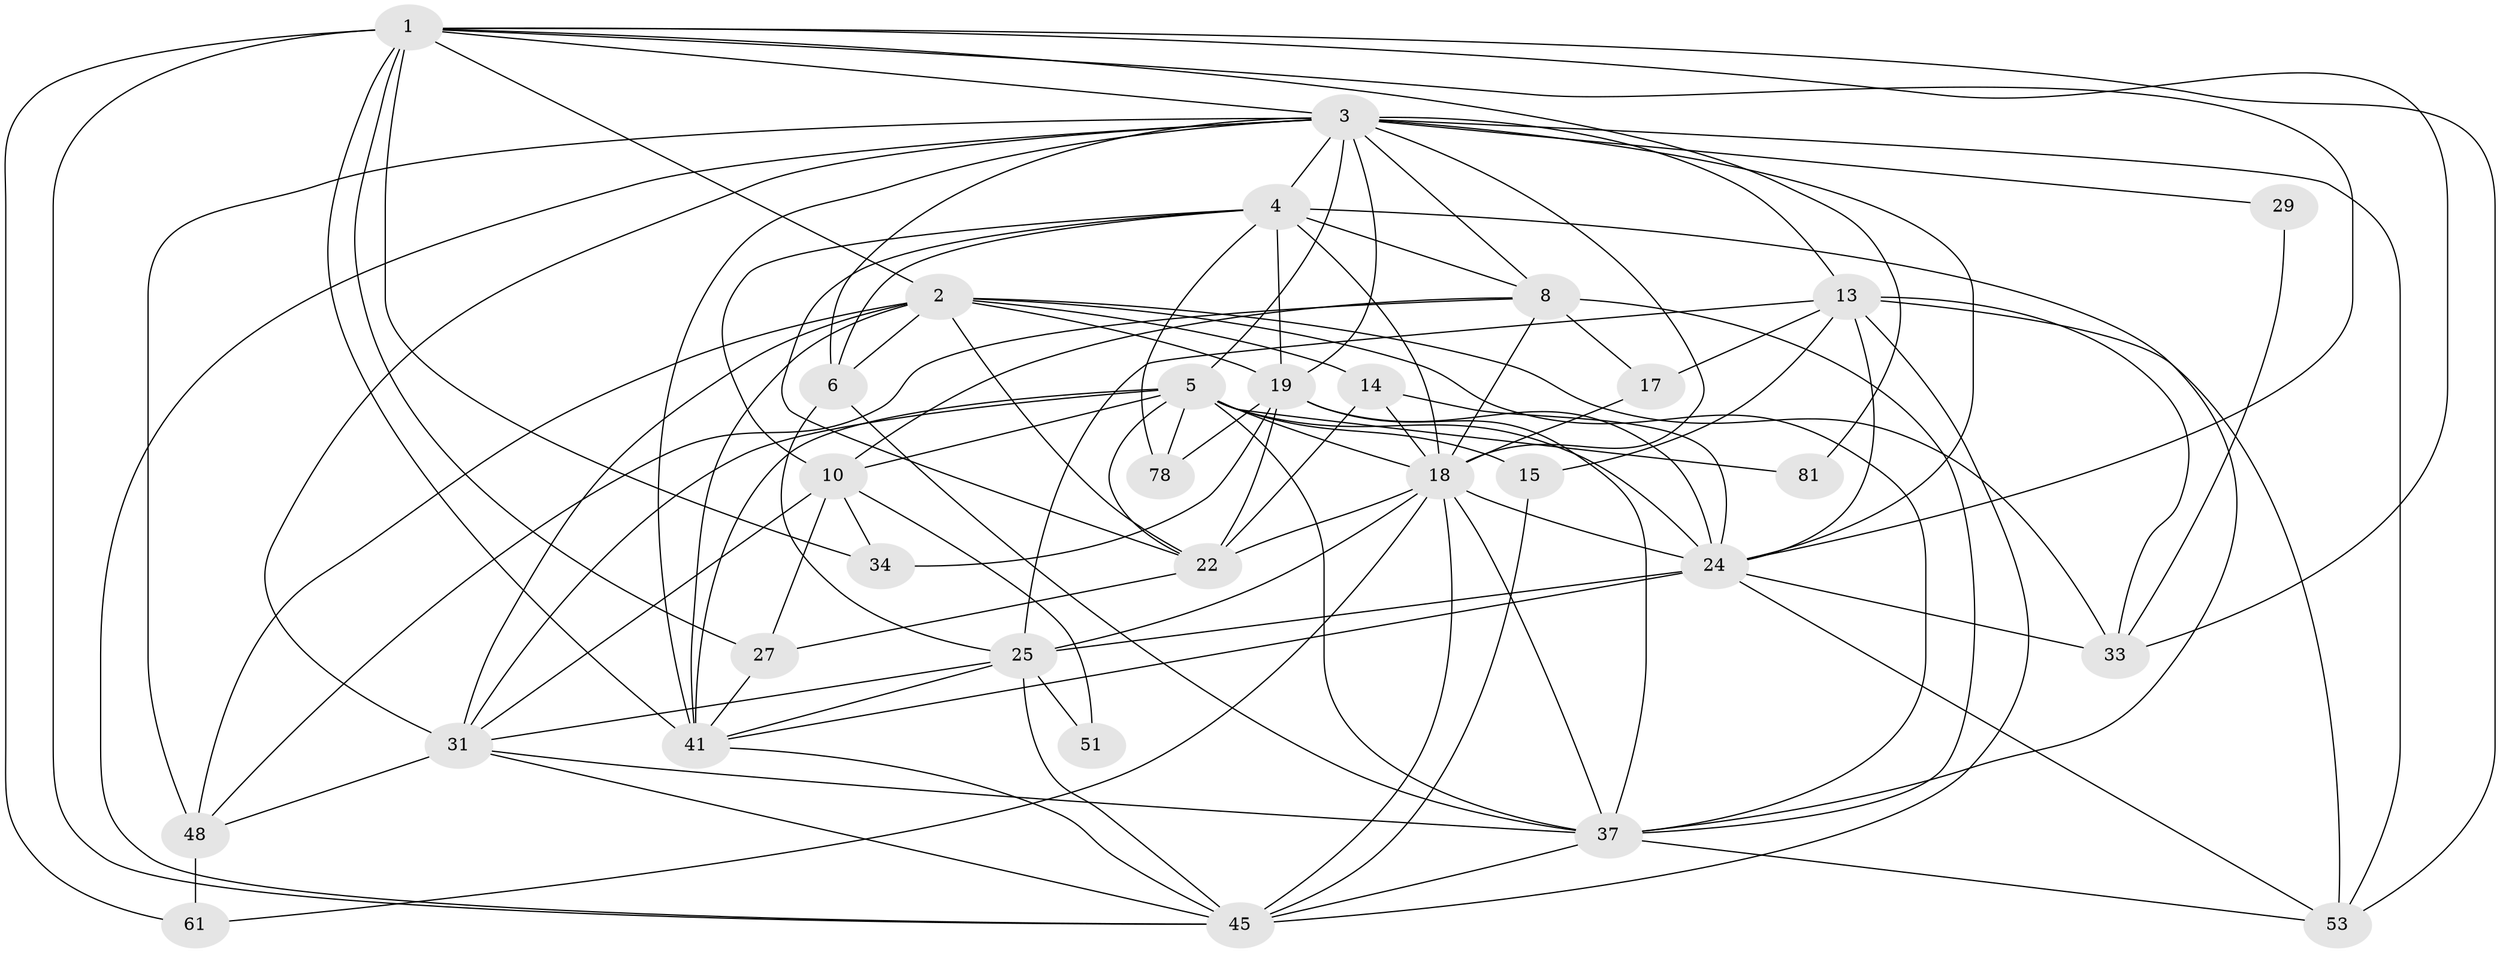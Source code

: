 // original degree distribution, {3: 0.30526315789473685, 6: 0.08421052631578947, 5: 0.10526315789473684, 4: 0.30526315789473685, 2: 0.12631578947368421, 9: 0.021052631578947368, 8: 0.021052631578947368, 7: 0.031578947368421054}
// Generated by graph-tools (version 1.1) at 2025/18/03/04/25 18:18:34]
// undirected, 31 vertices, 104 edges
graph export_dot {
graph [start="1"]
  node [color=gray90,style=filled];
  1 [super="+42+82"];
  2 [super="+77+28+32"];
  3 [super="+9+30+20+11"];
  4 [super="+84+12+7"];
  5 [super="+74+36"];
  6 [super="+91"];
  8 [super="+16+80"];
  10 [super="+55"];
  13 [super="+94"];
  14;
  15 [super="+72+56"];
  17 [super="+93"];
  18 [super="+75+26"];
  19 [super="+21"];
  22 [super="+43"];
  24 [super="+57+64+35"];
  25 [super="+38+47+60"];
  27 [super="+58"];
  29;
  31 [super="+63+39"];
  33 [super="+65"];
  34 [super="+40"];
  37 [super="+59+50+67+70"];
  41 [super="+83+49"];
  45 [super="+54"];
  48 [super="+68+86"];
  51;
  53 [super="+87"];
  61;
  78 [super="+79"];
  81;
  1 -- 45;
  1 -- 53;
  1 -- 2;
  1 -- 34 [weight=2];
  1 -- 3;
  1 -- 81;
  1 -- 24;
  1 -- 27;
  1 -- 61;
  1 -- 41;
  1 -- 33;
  2 -- 6;
  2 -- 48;
  2 -- 33;
  2 -- 19;
  2 -- 37;
  2 -- 14;
  2 -- 31 [weight=2];
  2 -- 22;
  2 -- 41 [weight=2];
  3 -- 19;
  3 -- 53;
  3 -- 24;
  3 -- 41;
  3 -- 29;
  3 -- 5;
  3 -- 4;
  3 -- 6;
  3 -- 45;
  3 -- 13;
  3 -- 48 [weight=2];
  3 -- 18 [weight=2];
  3 -- 31;
  3 -- 8;
  4 -- 8;
  4 -- 10;
  4 -- 6;
  4 -- 37 [weight=4];
  4 -- 19;
  4 -- 78;
  4 -- 18;
  4 -- 22;
  5 -- 41 [weight=2];
  5 -- 18;
  5 -- 37 [weight=2];
  5 -- 10;
  5 -- 78;
  5 -- 15 [weight=2];
  5 -- 81;
  5 -- 24 [weight=3];
  5 -- 31 [weight=2];
  5 -- 22;
  6 -- 25;
  6 -- 37;
  8 -- 18 [weight=2];
  8 -- 37;
  8 -- 48;
  8 -- 17;
  8 -- 10;
  10 -- 31;
  10 -- 34;
  10 -- 51;
  10 -- 27;
  13 -- 17;
  13 -- 53;
  13 -- 24;
  13 -- 15;
  13 -- 45;
  13 -- 25;
  13 -- 33;
  14 -- 18;
  14 -- 24;
  14 -- 22;
  15 -- 45;
  17 -- 18;
  18 -- 24;
  18 -- 37 [weight=2];
  18 -- 25;
  18 -- 61;
  18 -- 22;
  18 -- 45;
  19 -- 37;
  19 -- 78;
  19 -- 24;
  19 -- 34;
  19 -- 22;
  22 -- 27;
  24 -- 41;
  24 -- 53;
  24 -- 33;
  24 -- 25;
  25 -- 41;
  25 -- 51;
  25 -- 45;
  25 -- 31;
  27 -- 41;
  29 -- 33;
  31 -- 48;
  31 -- 37;
  31 -- 45;
  37 -- 45 [weight=2];
  37 -- 53;
  41 -- 45;
  48 -- 61;
}

